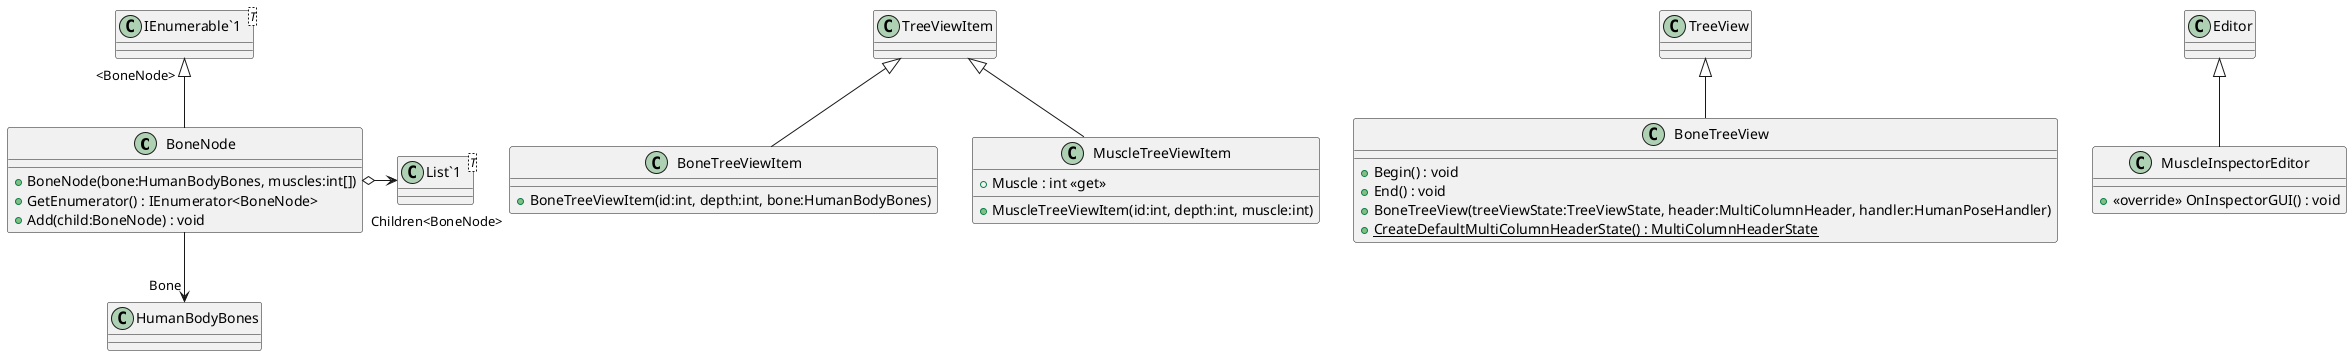 @startuml
class BoneNode {
    + BoneNode(bone:HumanBodyBones, muscles:int[])
    + GetEnumerator() : IEnumerator<BoneNode>
    + Add(child:BoneNode) : void
}
class BoneTreeViewItem {
    + BoneTreeViewItem(id:int, depth:int, bone:HumanBodyBones)
}
class MuscleTreeViewItem {
    + Muscle : int <<get>>
    + MuscleTreeViewItem(id:int, depth:int, muscle:int)
}
class BoneTreeView {
    + Begin() : void
    + End() : void
    + BoneTreeView(treeViewState:TreeViewState, header:MultiColumnHeader, handler:HumanPoseHandler)
    + {static} CreateDefaultMultiColumnHeaderState() : MultiColumnHeaderState
}
class MuscleInspectorEditor {
    + <<override>> OnInspectorGUI() : void
}
class "IEnumerable`1"<T> {
}
class "List`1"<T> {
}
"IEnumerable`1" "<BoneNode>" <|-- BoneNode
BoneNode --> "Bone" HumanBodyBones
BoneNode o-> "Children<BoneNode>" "List`1"
TreeViewItem <|-- BoneTreeViewItem
TreeViewItem <|-- MuscleTreeViewItem
TreeView <|-- BoneTreeView
Editor <|-- MuscleInspectorEditor
@enduml
